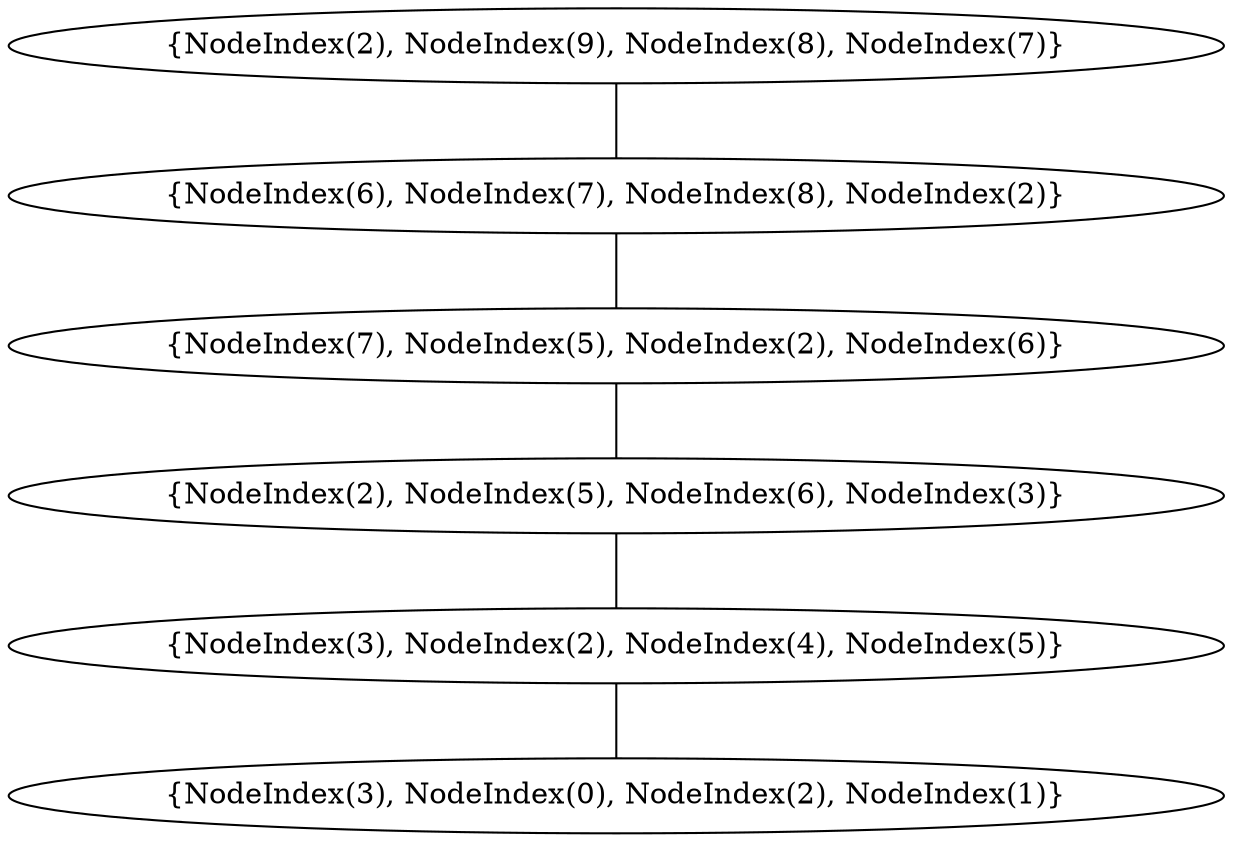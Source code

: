 graph {
    0 [ label = "{NodeIndex(3), NodeIndex(0), NodeIndex(2), NodeIndex(1)}" ]
    1 [ label = "{NodeIndex(3), NodeIndex(2), NodeIndex(4), NodeIndex(5)}" ]
    2 [ label = "{NodeIndex(2), NodeIndex(5), NodeIndex(6), NodeIndex(3)}" ]
    3 [ label = "{NodeIndex(7), NodeIndex(5), NodeIndex(2), NodeIndex(6)}" ]
    4 [ label = "{NodeIndex(6), NodeIndex(7), NodeIndex(8), NodeIndex(2)}" ]
    5 [ label = "{NodeIndex(2), NodeIndex(9), NodeIndex(8), NodeIndex(7)}" ]
    2 -- 1 [ ]
    3 -- 2 [ ]
    5 -- 4 [ ]
    4 -- 3 [ ]
    1 -- 0 [ ]
}
